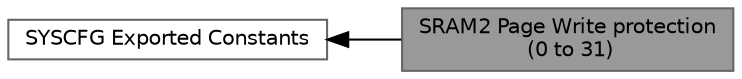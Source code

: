 digraph "SRAM2 Page Write protection (0 to 31)"
{
 // LATEX_PDF_SIZE
  bgcolor="transparent";
  edge [fontname=Helvetica,fontsize=10,labelfontname=Helvetica,labelfontsize=10];
  node [fontname=Helvetica,fontsize=10,shape=box,height=0.2,width=0.4];
  rankdir=LR;
  Node2 [id="Node000002",label="SYSCFG Exported Constants",height=0.2,width=0.4,color="grey40", fillcolor="white", style="filled",URL="$group___s_y_s_c_f_g___exported___constants.html",tooltip=" "];
  Node1 [id="Node000001",label="SRAM2 Page Write protection\l (0 to 31)",height=0.2,width=0.4,color="gray40", fillcolor="grey60", style="filled", fontcolor="black",tooltip=" "];
  Node2->Node1 [shape=plaintext, dir="back", style="solid"];
}
